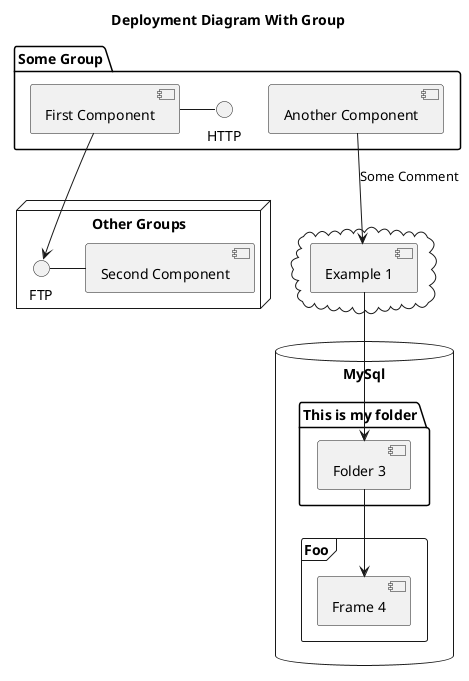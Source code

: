 @startuml

!if %variable_exists("$THEME")
title Deployment Diagram With Group- $THEME theme
!else
title Deployment Diagram With Group
!endif

package "Some Group" {
  HTTP - [First Component]
  [Another Component]
}

node "Other Groups" {
  FTP - [Second Component]
  [First Component] --> FTP
}

cloud {
  [Example 1]
}

database "MySql" {
  folder "This is my folder" {
    [Folder 3]
  }
  frame "Foo" {
    [Frame 4]
  }
}

[Another Component] --> [Example 1]: Some Comment
[Example 1] --> [Folder 3]
[Folder 3] --> [Frame 4]

@enduml
